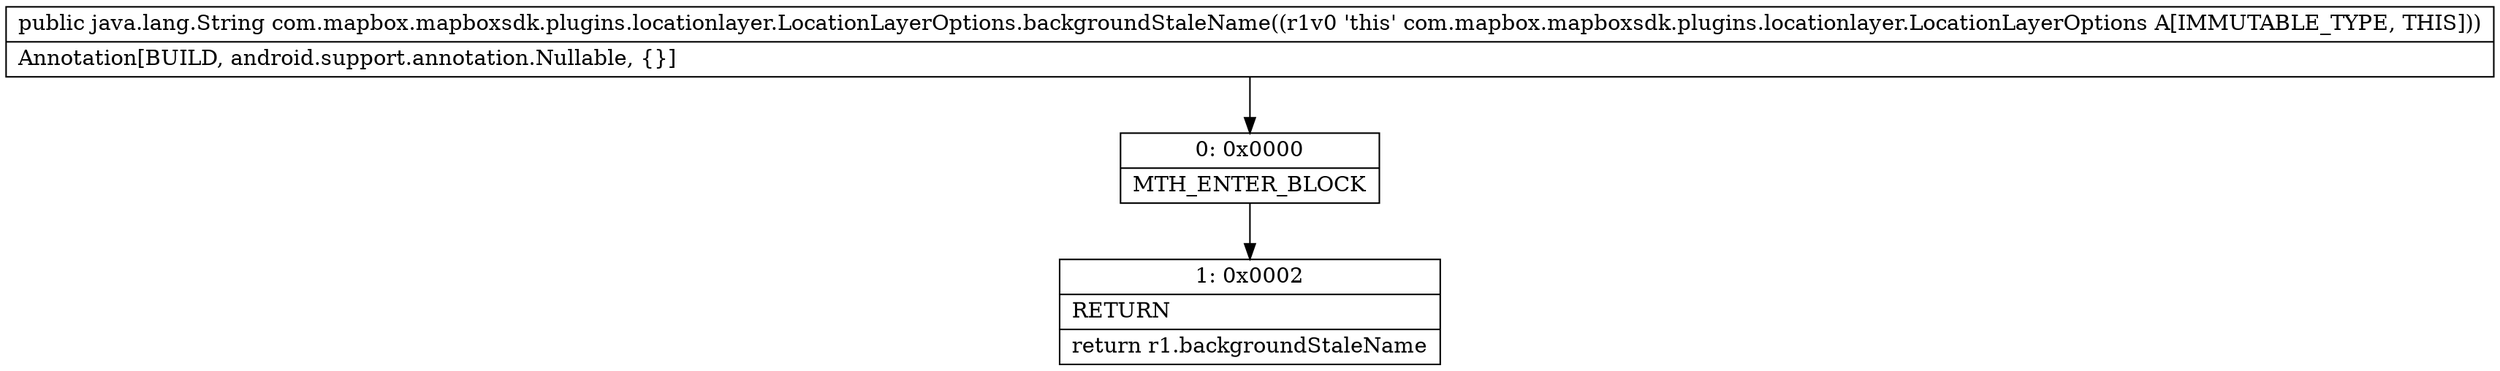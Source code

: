 digraph "CFG forcom.mapbox.mapboxsdk.plugins.locationlayer.LocationLayerOptions.backgroundStaleName()Ljava\/lang\/String;" {
Node_0 [shape=record,label="{0\:\ 0x0000|MTH_ENTER_BLOCK\l}"];
Node_1 [shape=record,label="{1\:\ 0x0002|RETURN\l|return r1.backgroundStaleName\l}"];
MethodNode[shape=record,label="{public java.lang.String com.mapbox.mapboxsdk.plugins.locationlayer.LocationLayerOptions.backgroundStaleName((r1v0 'this' com.mapbox.mapboxsdk.plugins.locationlayer.LocationLayerOptions A[IMMUTABLE_TYPE, THIS]))  | Annotation[BUILD, android.support.annotation.Nullable, \{\}]\l}"];
MethodNode -> Node_0;
Node_0 -> Node_1;
}

